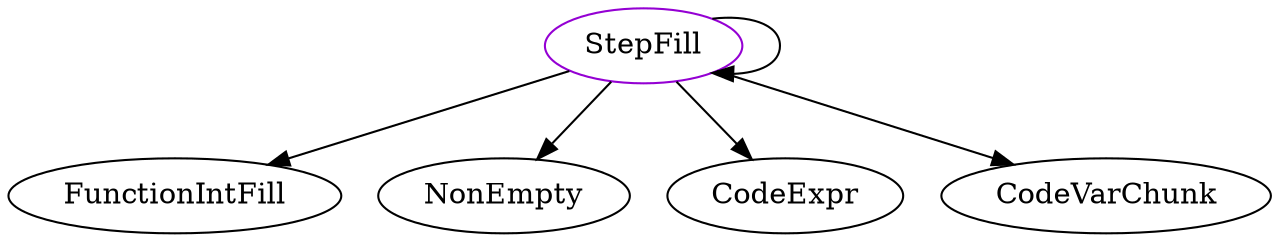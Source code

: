 digraph stepfill{
StepFill -> FunctionIntFill;
StepFill -> NonEmpty;
StepFill -> CodeExpr;
StepFill -> StepFill;
StepFill -> CodeVarChunk;
StepFill	[shape=oval, color=darkviolet, label="StepFill"];
}
